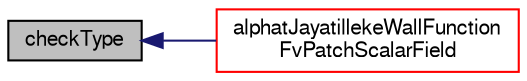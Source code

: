digraph "checkType"
{
  bgcolor="transparent";
  edge [fontname="FreeSans",fontsize="10",labelfontname="FreeSans",labelfontsize="10"];
  node [fontname="FreeSans",fontsize="10",shape=record];
  rankdir="LR";
  Node346 [label="checkType",height=0.2,width=0.4,color="black", fillcolor="grey75", style="filled", fontcolor="black"];
  Node346 -> Node347 [dir="back",color="midnightblue",fontsize="10",style="solid",fontname="FreeSans"];
  Node347 [label="alphatJayatillekeWallFunction\lFvPatchScalarField",height=0.2,width=0.4,color="red",URL="$a30950.html#ac912720802da650582c927db92e92b3d",tooltip="Construct from patch and internal field. "];
}
